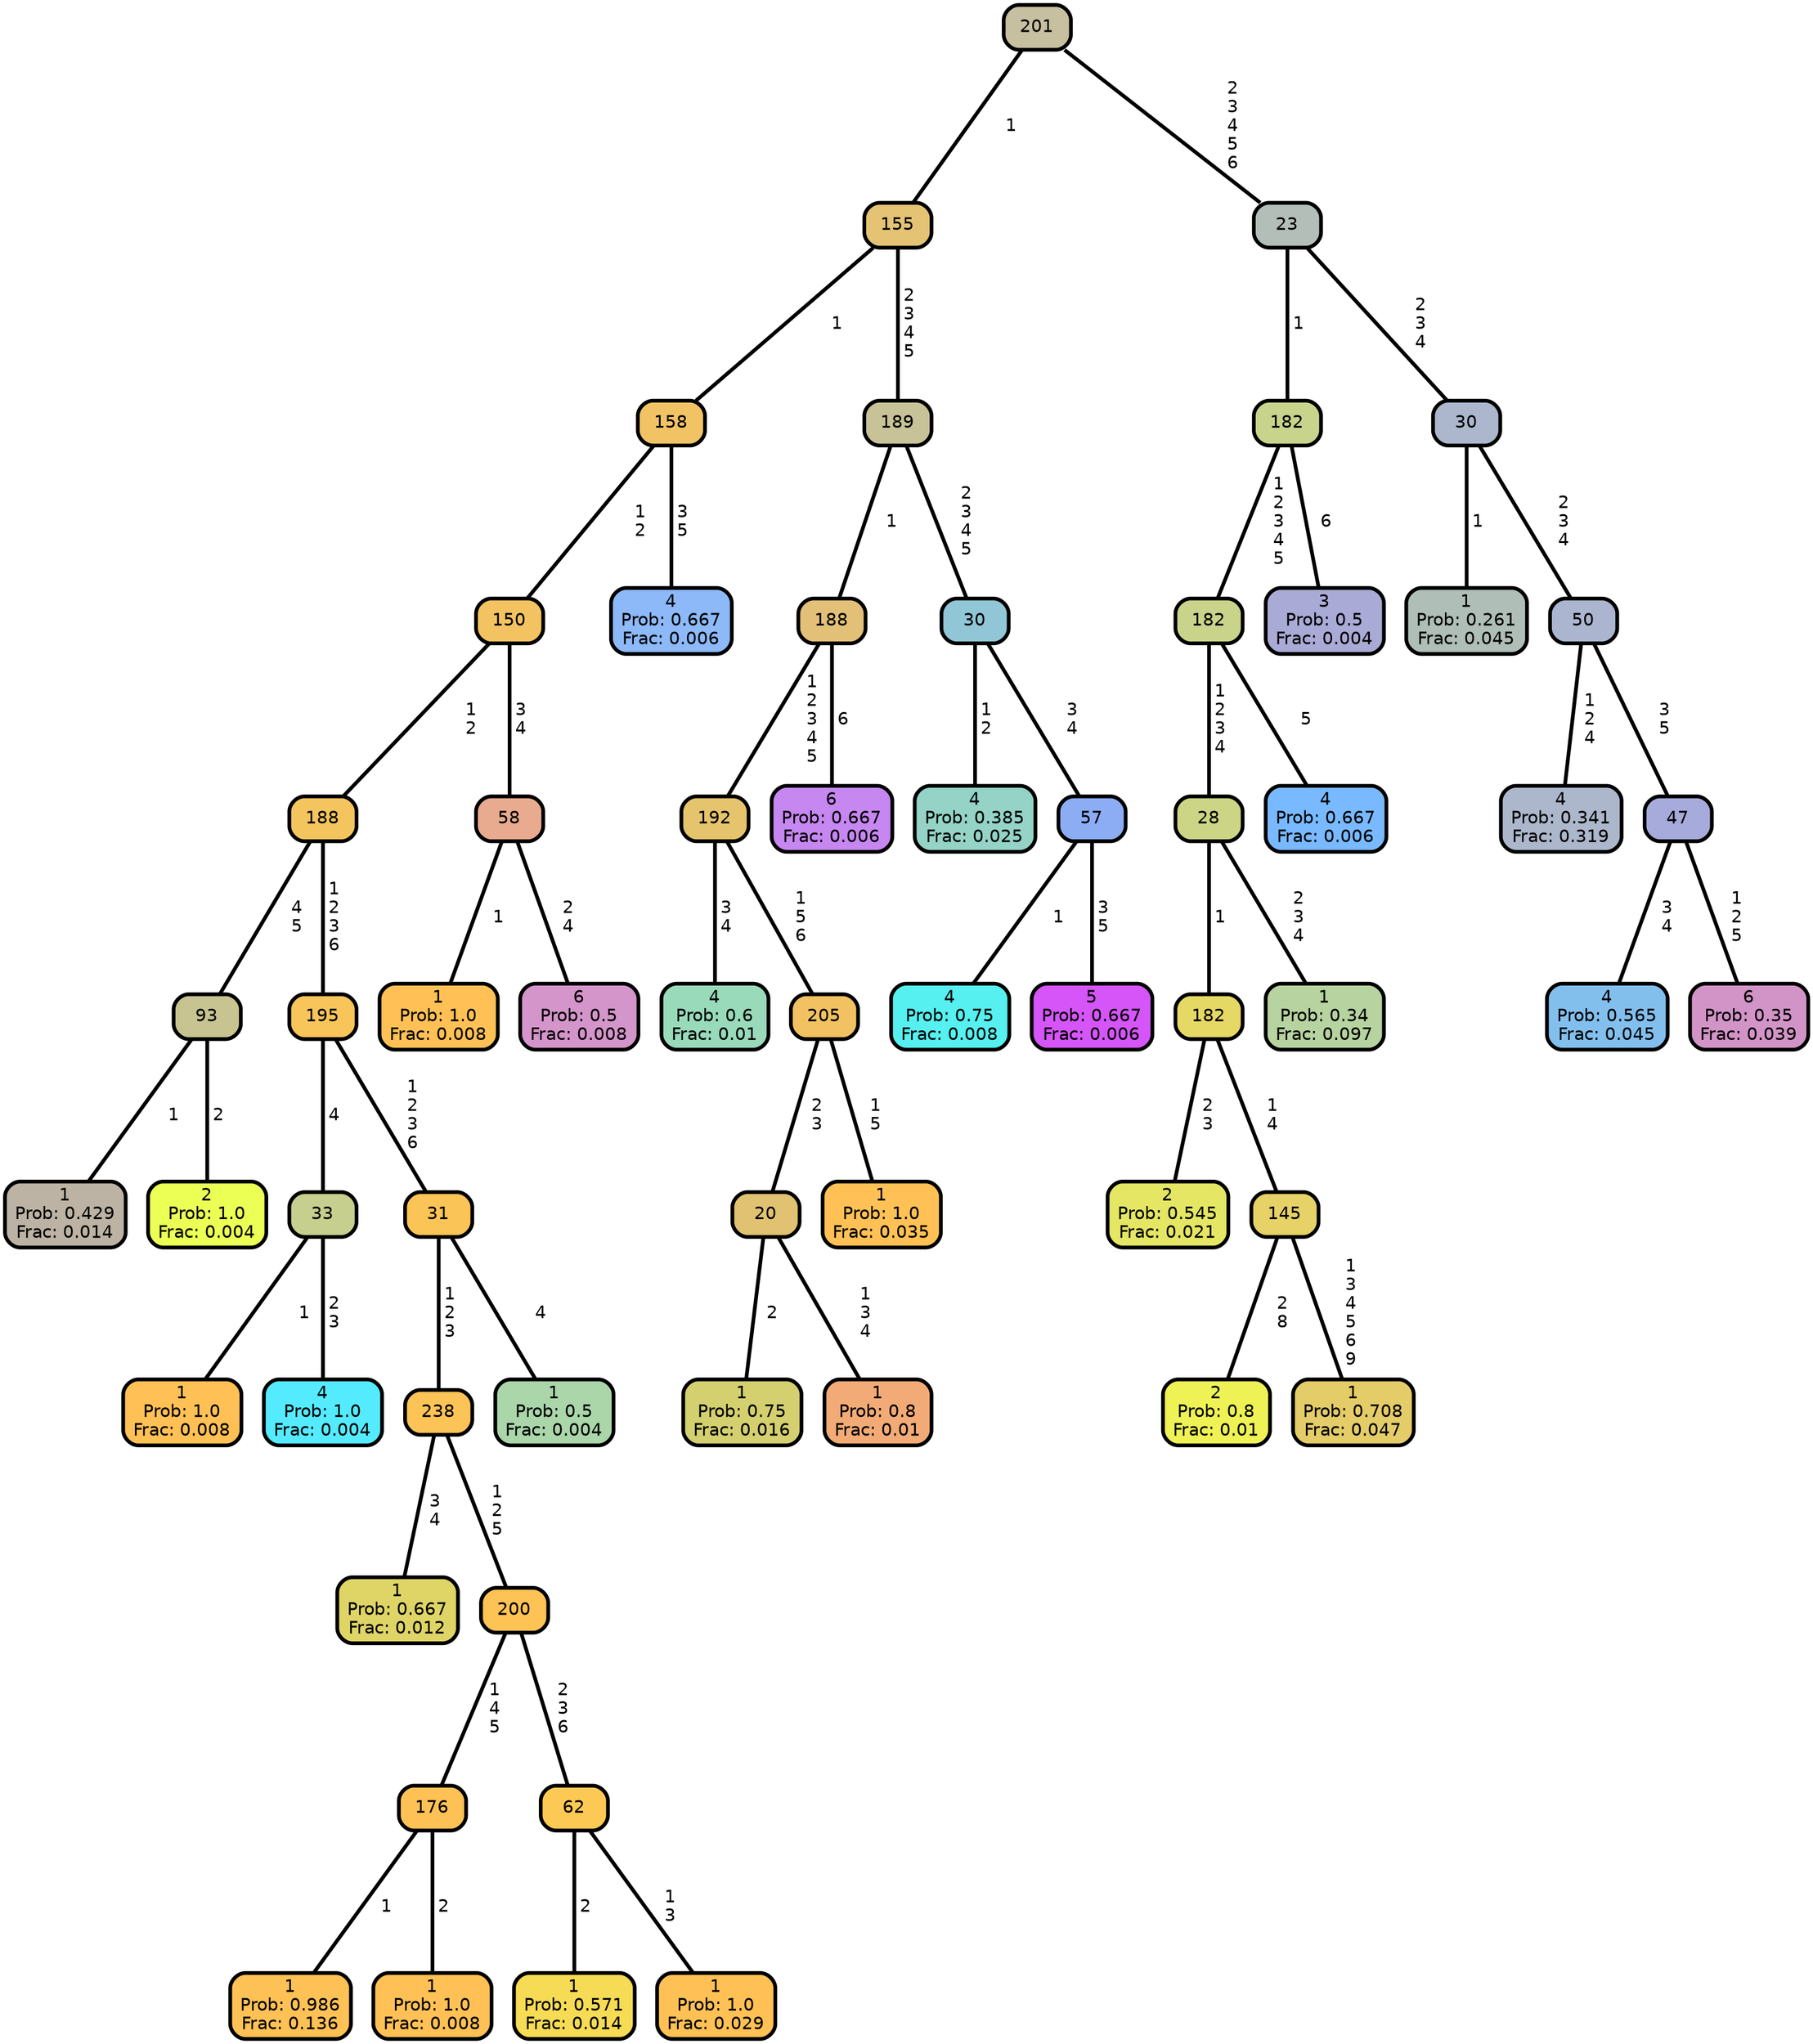graph Tree {
node [shape=box, style="filled, rounded",color="black",penwidth="3",fontcolor="black",                 fontname=helvetica] ;
graph [ranksep="0 equally", splines=straight,                 bgcolor=transparent, dpi=200] ;
edge [fontname=helvetica, color=black] ;
0 [label="1
Prob: 0.429
Frac: 0.014", fillcolor="#bcb3a4"] ;
1 [label="93", fillcolor="#c7c492"] ;
2 [label="2
Prob: 1.0
Frac: 0.004", fillcolor="#ebff55"] ;
3 [label="188", fillcolor="#f4c55e"] ;
4 [label="1
Prob: 1.0
Frac: 0.008", fillcolor="#ffc155"] ;
5 [label="33", fillcolor="#c6cf8d"] ;
6 [label="4
Prob: 1.0
Frac: 0.004", fillcolor="#55ebff"] ;
7 [label="195", fillcolor="#f7c55a"] ;
8 [label="1
Prob: 0.667
Frac: 0.012", fillcolor="#dfd567"] ;
9 [label="238", fillcolor="#fcc456"] ;
10 [label="1
Prob: 0.986
Frac: 0.136", fillcolor="#fec155"] ;
11 [label="176", fillcolor="#fec155"] ;
12 [label="1
Prob: 1.0
Frac: 0.008", fillcolor="#ffc155"] ;
13 [label="200", fillcolor="#fec355"] ;
14 [label="1
Prob: 0.571
Frac: 0.014", fillcolor="#f6db55"] ;
15 [label="62", fillcolor="#fcc955"] ;
16 [label="1
Prob: 1.0
Frac: 0.029", fillcolor="#ffc155"] ;
17 [label="31", fillcolor="#fac457"] ;
18 [label="1
Prob: 0.5
Frac: 0.004", fillcolor="#aad6aa"] ;
19 [label="150", fillcolor="#f3c361"] ;
20 [label="1
Prob: 1.0
Frac: 0.008", fillcolor="#ffc155"] ;
21 [label="58", fillcolor="#e9ab8f"] ;
22 [label="6
Prob: 0.5
Frac: 0.008", fillcolor="#d495ca"] ;
23 [label="158", fillcolor="#f1c365"] ;
24 [label="4
Prob: 0.667
Frac: 0.006", fillcolor="#8db9f8"] ;
25 [label="155", fillcolor="#e4c375"] ;
26 [label="4
Prob: 0.6
Frac: 0.01", fillcolor="#99dabb"] ;
27 [label="192", fillcolor="#e5c46d"] ;
28 [label="1
Prob: 0.75
Frac: 0.016", fillcolor="#d4d070"] ;
29 [label="20", fillcolor="#e0c272"] ;
30 [label="1
Prob: 0.8
Frac: 0.01", fillcolor="#f2ab77"] ;
31 [label="205", fillcolor="#f2c161"] ;
32 [label="1
Prob: 1.0
Frac: 0.035", fillcolor="#ffc155"] ;
33 [label="188", fillcolor="#e3c078"] ;
34 [label="6
Prob: 0.667
Frac: 0.006", fillcolor="#c687f1"] ;
35 [label="189", fillcolor="#c7c297"] ;
36 [label="4
Prob: 0.385
Frac: 0.025", fillcolor="#94d3c6"] ;
37 [label="30", fillcolor="#91c6d6"] ;
38 [label="4
Prob: 0.75
Frac: 0.008", fillcolor="#55f0ef"] ;
39 [label="57", fillcolor="#8cadf3"] ;
40 [label="5
Prob: 0.667
Frac: 0.006", fillcolor="#d555f8"] ;
41 [label="201", fillcolor="#c6c0a0"] ;
42 [label="2
Prob: 0.545
Frac: 0.021", fillcolor="#e4e664"] ;
43 [label="182", fillcolor="#e5d865"] ;
44 [label="2
Prob: 0.8
Frac: 0.01", fillcolor="#eff255"] ;
45 [label="145", fillcolor="#e6d266"] ;
46 [label="1
Prob: 0.708
Frac: 0.047", fillcolor="#e4cc69"] ;
47 [label="28", fillcolor="#ccd586"] ;
48 [label="1
Prob: 0.34
Frac: 0.097", fillcolor="#b7d3a0"] ;
49 [label="182", fillcolor="#c9d48a"] ;
50 [label="4
Prob: 0.667
Frac: 0.006", fillcolor="#79b9ff"] ;
51 [label="182", fillcolor="#c8d38b"] ;
52 [label="3
Prob: 0.5
Frac: 0.004", fillcolor="#aaaad6"] ;
53 [label="23", fillcolor="#b4beb9"] ;
54 [label="1
Prob: 0.261
Frac: 0.045", fillcolor="#afbeb7"] ;
55 [label="30", fillcolor="#acb6cc"] ;
56 [label="4
Prob: 0.341
Frac: 0.319", fillcolor="#adb7cb"] ;
57 [label="50", fillcolor="#acb5cf"] ;
58 [label="4
Prob: 0.565
Frac: 0.045", fillcolor="#82bfed"] ;
59 [label="47", fillcolor="#a7abdb"] ;
60 [label="6
Prob: 0.35
Frac: 0.039", fillcolor="#d294c7"] ;
1 -- 0 [label=" 1",penwidth=3] ;
1 -- 2 [label=" 2",penwidth=3] ;
3 -- 1 [label=" 4\n 5",penwidth=3] ;
3 -- 7 [label=" 1\n 2\n 3\n 6",penwidth=3] ;
5 -- 4 [label=" 1",penwidth=3] ;
5 -- 6 [label=" 2\n 3",penwidth=3] ;
7 -- 5 [label=" 4",penwidth=3] ;
7 -- 17 [label=" 1\n 2\n 3\n 6",penwidth=3] ;
9 -- 8 [label=" 3\n 4",penwidth=3] ;
9 -- 13 [label=" 1\n 2\n 5",penwidth=3] ;
11 -- 10 [label=" 1",penwidth=3] ;
11 -- 12 [label=" 2",penwidth=3] ;
13 -- 11 [label=" 1\n 4\n 5",penwidth=3] ;
13 -- 15 [label=" 2\n 3\n 6",penwidth=3] ;
15 -- 14 [label=" 2",penwidth=3] ;
15 -- 16 [label=" 1\n 3",penwidth=3] ;
17 -- 9 [label=" 1\n 2\n 3",penwidth=3] ;
17 -- 18 [label=" 4",penwidth=3] ;
19 -- 3 [label=" 1\n 2",penwidth=3] ;
19 -- 21 [label=" 3\n 4",penwidth=3] ;
21 -- 20 [label=" 1",penwidth=3] ;
21 -- 22 [label=" 2\n 4",penwidth=3] ;
23 -- 19 [label=" 1\n 2",penwidth=3] ;
23 -- 24 [label=" 3\n 5",penwidth=3] ;
25 -- 23 [label=" 1",penwidth=3] ;
25 -- 35 [label=" 2\n 3\n 4\n 5",penwidth=3] ;
27 -- 26 [label=" 3\n 4",penwidth=3] ;
27 -- 31 [label=" 1\n 5\n 6",penwidth=3] ;
29 -- 28 [label=" 2",penwidth=3] ;
29 -- 30 [label=" 1\n 3\n 4",penwidth=3] ;
31 -- 29 [label=" 2\n 3",penwidth=3] ;
31 -- 32 [label=" 1\n 5",penwidth=3] ;
33 -- 27 [label=" 1\n 2\n 3\n 4\n 5",penwidth=3] ;
33 -- 34 [label=" 6",penwidth=3] ;
35 -- 33 [label=" 1",penwidth=3] ;
35 -- 37 [label=" 2\n 3\n 4\n 5",penwidth=3] ;
37 -- 36 [label=" 1\n 2",penwidth=3] ;
37 -- 39 [label=" 3\n 4",penwidth=3] ;
39 -- 38 [label=" 1",penwidth=3] ;
39 -- 40 [label=" 3\n 5",penwidth=3] ;
41 -- 25 [label=" 1",penwidth=3] ;
41 -- 53 [label=" 2\n 3\n 4\n 5\n 6",penwidth=3] ;
43 -- 42 [label=" 2\n 3",penwidth=3] ;
43 -- 45 [label=" 1\n 4",penwidth=3] ;
45 -- 44 [label=" 2\n 8",penwidth=3] ;
45 -- 46 [label=" 1\n 3\n 4\n 5\n 6\n 9",penwidth=3] ;
47 -- 43 [label=" 1",penwidth=3] ;
47 -- 48 [label=" 2\n 3\n 4",penwidth=3] ;
49 -- 47 [label=" 1\n 2\n 3\n 4",penwidth=3] ;
49 -- 50 [label=" 5",penwidth=3] ;
51 -- 49 [label=" 1\n 2\n 3\n 4\n 5",penwidth=3] ;
51 -- 52 [label=" 6",penwidth=3] ;
53 -- 51 [label=" 1",penwidth=3] ;
53 -- 55 [label=" 2\n 3\n 4",penwidth=3] ;
55 -- 54 [label=" 1",penwidth=3] ;
55 -- 57 [label=" 2\n 3\n 4",penwidth=3] ;
57 -- 56 [label=" 1\n 2\n 4",penwidth=3] ;
57 -- 59 [label=" 3\n 5",penwidth=3] ;
59 -- 58 [label=" 3\n 4",penwidth=3] ;
59 -- 60 [label=" 1\n 2\n 5",penwidth=3] ;
{rank = same;}}